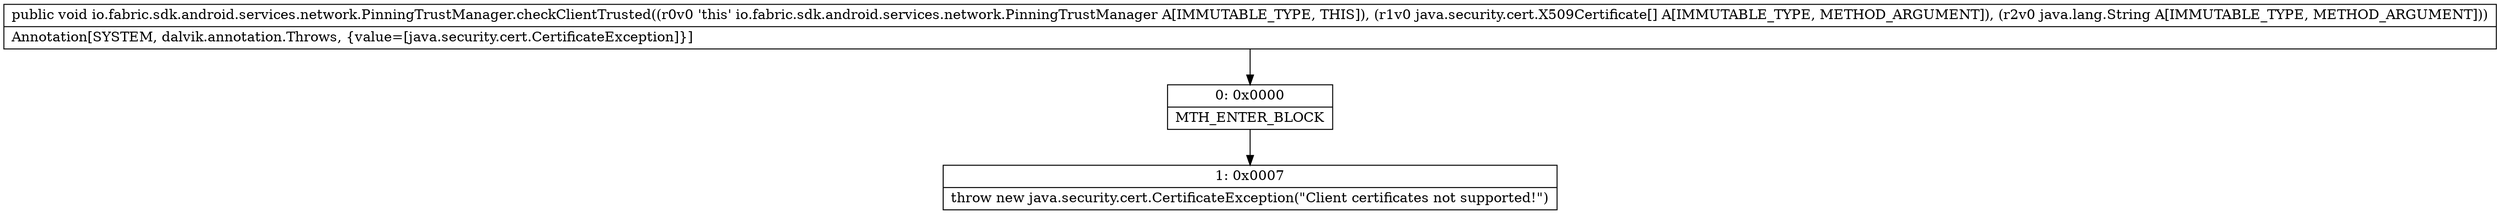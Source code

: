 digraph "CFG forio.fabric.sdk.android.services.network.PinningTrustManager.checkClientTrusted([Ljava\/security\/cert\/X509Certificate;Ljava\/lang\/String;)V" {
Node_0 [shape=record,label="{0\:\ 0x0000|MTH_ENTER_BLOCK\l}"];
Node_1 [shape=record,label="{1\:\ 0x0007|throw new java.security.cert.CertificateException(\"Client certificates not supported!\")\l}"];
MethodNode[shape=record,label="{public void io.fabric.sdk.android.services.network.PinningTrustManager.checkClientTrusted((r0v0 'this' io.fabric.sdk.android.services.network.PinningTrustManager A[IMMUTABLE_TYPE, THIS]), (r1v0 java.security.cert.X509Certificate[] A[IMMUTABLE_TYPE, METHOD_ARGUMENT]), (r2v0 java.lang.String A[IMMUTABLE_TYPE, METHOD_ARGUMENT]))  | Annotation[SYSTEM, dalvik.annotation.Throws, \{value=[java.security.cert.CertificateException]\}]\l}"];
MethodNode -> Node_0;
Node_0 -> Node_1;
}

